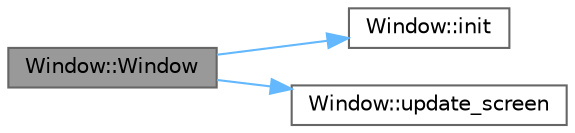 digraph "Window::Window"
{
 // LATEX_PDF_SIZE
  bgcolor="transparent";
  edge [fontname=Helvetica,fontsize=10,labelfontname=Helvetica,labelfontsize=10];
  node [fontname=Helvetica,fontsize=10,shape=box,height=0.2,width=0.4];
  rankdir="LR";
  Node1 [id="Node000001",label="Window::Window",height=0.2,width=0.4,color="gray40", fillcolor="grey60", style="filled", fontcolor="black",tooltip=" "];
  Node1 -> Node2 [id="edge1_Node000001_Node000002",color="steelblue1",style="solid",tooltip=" "];
  Node2 [id="Node000002",label="Window::init",height=0.2,width=0.4,color="grey40", fillcolor="white", style="filled",URL="$class_window.html#a4d8c7f316ef9e8a4488d00c430957c16",tooltip=" "];
  Node1 -> Node3 [id="edge2_Node000001_Node000003",color="steelblue1",style="solid",tooltip=" "];
  Node3 [id="Node000003",label="Window::update_screen",height=0.2,width=0.4,color="grey40", fillcolor="white", style="filled",URL="$class_window.html#a5623eacbfc5527a65ff95cc6a499aedd",tooltip=" "];
}
